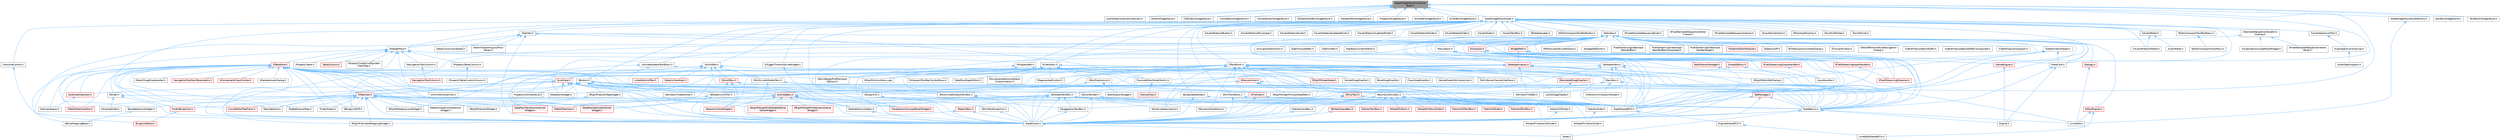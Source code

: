 digraph "SlateWidgetStyleContainerBase.h"
{
 // INTERACTIVE_SVG=YES
 // LATEX_PDF_SIZE
  bgcolor="transparent";
  edge [fontname=Helvetica,fontsize=10,labelfontname=Helvetica,labelfontsize=10];
  node [fontname=Helvetica,fontsize=10,shape=box,height=0.2,width=0.4];
  Node1 [id="Node000001",label="SlateWidgetStyleContainer\lBase.h",height=0.2,width=0.4,color="gray40", fillcolor="grey60", style="filled", fontcolor="black",tooltip=" "];
  Node1 -> Node2 [id="edge1_Node000001_Node000002",dir="back",color="steelblue1",style="solid",tooltip=" "];
  Node2 [id="Node000002",label="AudioMaterialStyleContainers.h",height=0.2,width=0.4,color="grey40", fillcolor="white", style="filled",URL="$d2/d4e/AudioMaterialStyleContainers_8h.html",tooltip=" "];
  Node1 -> Node3 [id="edge2_Node000001_Node000003",dir="back",color="steelblue1",style="solid",tooltip=" "];
  Node3 [id="Node000003",label="ButtonWidgetStyle.h",height=0.2,width=0.4,color="grey40", fillcolor="white", style="filled",URL="$db/d1a/ButtonWidgetStyle_8h.html",tooltip=" "];
  Node1 -> Node4 [id="edge3_Node000001_Node000004",dir="back",color="steelblue1",style="solid",tooltip=" "];
  Node4 [id="Node000004",label="CheckBoxWidgetStyle.h",height=0.2,width=0.4,color="grey40", fillcolor="white", style="filled",URL="$d3/dda/CheckBoxWidgetStyle_8h.html",tooltip=" "];
  Node1 -> Node5 [id="edge4_Node000001_Node000005",dir="back",color="steelblue1",style="solid",tooltip=" "];
  Node5 [id="Node000005",label="ComboBoxWidgetStyle.h",height=0.2,width=0.4,color="grey40", fillcolor="white", style="filled",URL="$d5/dc1/ComboBoxWidgetStyle_8h.html",tooltip=" "];
  Node1 -> Node6 [id="edge5_Node000001_Node000006",dir="back",color="steelblue1",style="solid",tooltip=" "];
  Node6 [id="Node000006",label="ComboButtonWidgetStyle.h",height=0.2,width=0.4,color="grey40", fillcolor="white", style="filled",URL="$de/d4e/ComboButtonWidgetStyle_8h.html",tooltip=" "];
  Node1 -> Node7 [id="edge6_Node000001_Node000007",dir="back",color="steelblue1",style="solid",tooltip=" "];
  Node7 [id="Node000007",label="EditableTextBoxWidgetStyle.h",height=0.2,width=0.4,color="grey40", fillcolor="white", style="filled",URL="$d2/d46/EditableTextBoxWidgetStyle_8h.html",tooltip=" "];
  Node1 -> Node8 [id="edge7_Node000001_Node000008",dir="back",color="steelblue1",style="solid",tooltip=" "];
  Node8 [id="Node000008",label="EditableTextWidgetStyle.h",height=0.2,width=0.4,color="grey40", fillcolor="white", style="filled",URL="$d2/de8/EditableTextWidgetStyle_8h.html",tooltip=" "];
  Node1 -> Node9 [id="edge8_Node000001_Node000009",dir="back",color="steelblue1",style="solid",tooltip=" "];
  Node9 [id="Node000009",label="ProgressWidgetStyle.h",height=0.2,width=0.4,color="grey40", fillcolor="white", style="filled",URL="$dc/d8c/ProgressWidgetStyle_8h.html",tooltip=" "];
  Node1 -> Node10 [id="edge9_Node000001_Node000010",dir="back",color="steelblue1",style="solid",tooltip=" "];
  Node10 [id="Node000010",label="ScrollBarWidgetStyle.h",height=0.2,width=0.4,color="grey40", fillcolor="white", style="filled",URL="$d7/d64/ScrollBarWidgetStyle_8h.html",tooltip=" "];
  Node1 -> Node11 [id="edge10_Node000001_Node000011",dir="back",color="steelblue1",style="solid",tooltip=" "];
  Node11 [id="Node000011",label="ScrollBoxWidgetStyle.h",height=0.2,width=0.4,color="grey40", fillcolor="white", style="filled",URL="$d9/df7/ScrollBoxWidgetStyle_8h.html",tooltip=" "];
  Node1 -> Node12 [id="edge11_Node000001_Node000012",dir="back",color="steelblue1",style="solid",tooltip=" "];
  Node12 [id="Node000012",label="SlateCore.h",height=0.2,width=0.4,color="grey40", fillcolor="white", style="filled",URL="$dc/d03/SlateCore_8h.html",tooltip=" "];
  Node12 -> Node13 [id="edge12_Node000012_Node000013",dir="back",color="steelblue1",style="solid",tooltip=" "];
  Node13 [id="Node000013",label="Engine.h",height=0.2,width=0.4,color="grey40", fillcolor="white", style="filled",URL="$d1/d34/Public_2Engine_8h.html",tooltip=" "];
  Node12 -> Node14 [id="edge13_Node000012_Node000014",dir="back",color="steelblue1",style="solid",tooltip=" "];
  Node14 [id="Node000014",label="SlateBasics.h",height=0.2,width=0.4,color="grey40", fillcolor="white", style="filled",URL="$da/d2f/SlateBasics_8h.html",tooltip=" "];
  Node14 -> Node13 [id="edge14_Node000014_Node000013",dir="back",color="steelblue1",style="solid",tooltip=" "];
  Node14 -> Node15 [id="edge15_Node000014_Node000015",dir="back",color="steelblue1",style="solid",tooltip=" "];
  Node15 [id="Node000015",label="Slate.h",height=0.2,width=0.4,color="grey40", fillcolor="white", style="filled",URL="$d2/dc0/Slate_8h.html",tooltip=" "];
  Node14 -> Node16 [id="edge16_Node000014_Node000016",dir="back",color="steelblue1",style="solid",tooltip=" "];
  Node16 [id="Node000016",label="SlateExtras.h",height=0.2,width=0.4,color="grey40", fillcolor="white", style="filled",URL="$d8/dec/SlateExtras_8h.html",tooltip=" "];
  Node16 -> Node15 [id="edge17_Node000016_Node000015",dir="back",color="steelblue1",style="solid",tooltip=" "];
  Node14 -> Node17 [id="edge18_Node000014_Node000017",dir="back",color="steelblue1",style="solid",tooltip=" "];
  Node17 [id="Node000017",label="UnrealEd.h",height=0.2,width=0.4,color="grey40", fillcolor="white", style="filled",URL="$d2/d5f/UnrealEd_8h.html",tooltip=" "];
  Node1 -> Node18 [id="edge19_Node000001_Node000018",dir="back",color="steelblue1",style="solid",tooltip=" "];
  Node18 [id="Node000018",label="SlateSharedPCH.h",height=0.2,width=0.4,color="grey40", fillcolor="white", style="filled",URL="$d1/dfc/SlateSharedPCH_8h.html",tooltip=" "];
  Node18 -> Node19 [id="edge20_Node000018_Node000019",dir="back",color="steelblue1",style="solid",tooltip=" "];
  Node19 [id="Node000019",label="EngineSharedPCH.h",height=0.2,width=0.4,color="grey40", fillcolor="white", style="filled",URL="$dc/dbb/EngineSharedPCH_8h.html",tooltip=" "];
  Node19 -> Node20 [id="edge21_Node000019_Node000020",dir="back",color="steelblue1",style="solid",tooltip=" "];
  Node20 [id="Node000020",label="UnrealEdSharedPCH.h",height=0.2,width=0.4,color="grey40", fillcolor="white", style="filled",URL="$d1/de6/UnrealEdSharedPCH_8h.html",tooltip=" "];
  Node1 -> Node21 [id="edge22_Node000001_Node000021",dir="back",color="steelblue1",style="solid",tooltip=" "];
  Node21 [id="Node000021",label="SlateWidgetStyleAsset.h",height=0.2,width=0.4,color="grey40", fillcolor="white", style="filled",URL="$dd/dfb/SlateWidgetStyleAsset_8h.html",tooltip=" "];
  Node21 -> Node22 [id="edge23_Node000021_Node000022",dir="back",color="steelblue1",style="solid",tooltip=" "];
  Node22 [id="Node000022",label="SAudioMaterialButton.h",height=0.2,width=0.4,color="grey40", fillcolor="white", style="filled",URL="$d5/df6/SAudioMaterialButton_8h.html",tooltip=" "];
  Node21 -> Node23 [id="edge24_Node000021_Node000023",dir="back",color="steelblue1",style="solid",tooltip=" "];
  Node23 [id="Node000023",label="SAudioMaterialEnvelope.h",height=0.2,width=0.4,color="grey40", fillcolor="white", style="filled",URL="$d5/d2b/SAudioMaterialEnvelope_8h.html",tooltip=" "];
  Node21 -> Node24 [id="edge25_Node000021_Node000024",dir="back",color="steelblue1",style="solid",tooltip=" "];
  Node24 [id="Node000024",label="SAudioMaterialKnob.h",height=0.2,width=0.4,color="grey40", fillcolor="white", style="filled",URL="$d5/d68/SAudioMaterialKnob_8h.html",tooltip=" "];
  Node21 -> Node25 [id="edge26_Node000021_Node000025",dir="back",color="steelblue1",style="solid",tooltip=" "];
  Node25 [id="Node000025",label="SAudioMaterialLabeledKnob.h",height=0.2,width=0.4,color="grey40", fillcolor="white", style="filled",URL="$de/d2d/SAudioMaterialLabeledKnob_8h.html",tooltip=" "];
  Node21 -> Node26 [id="edge27_Node000021_Node000026",dir="back",color="steelblue1",style="solid",tooltip=" "];
  Node26 [id="Node000026",label="SAudioMaterialLabeledSlider.h",height=0.2,width=0.4,color="grey40", fillcolor="white", style="filled",URL="$d7/df2/SAudioMaterialLabeledSlider_8h.html",tooltip=" "];
  Node21 -> Node27 [id="edge28_Node000021_Node000027",dir="back",color="steelblue1",style="solid",tooltip=" "];
  Node27 [id="Node000027",label="SAudioMaterialMeter.h",height=0.2,width=0.4,color="grey40", fillcolor="white", style="filled",URL="$d9/da6/SAudioMaterialMeter_8h.html",tooltip=" "];
  Node21 -> Node28 [id="edge29_Node000021_Node000028",dir="back",color="steelblue1",style="solid",tooltip=" "];
  Node28 [id="Node000028",label="SAudioMaterialSlider.h",height=0.2,width=0.4,color="grey40", fillcolor="white", style="filled",URL="$d1/d37/SAudioMaterialSlider_8h.html",tooltip=" "];
  Node21 -> Node29 [id="edge30_Node000021_Node000029",dir="back",color="steelblue1",style="solid",tooltip=" "];
  Node29 [id="Node000029",label="SAudioMeter.h",height=0.2,width=0.4,color="grey40", fillcolor="white", style="filled",URL="$d5/d48/SAudioMeter_8h.html",tooltip=" "];
  Node29 -> Node30 [id="edge31_Node000029_Node000030",dir="back",color="steelblue1",style="solid",tooltip=" "];
  Node30 [id="Node000030",label="AudioMeter.h",height=0.2,width=0.4,color="grey40", fillcolor="white", style="filled",URL="$de/db0/AudioMeter_8h.html",tooltip=" "];
  Node29 -> Node27 [id="edge32_Node000029_Node000027",dir="back",color="steelblue1",style="solid",tooltip=" "];
  Node21 -> Node31 [id="edge33_Node000021_Node000031",dir="back",color="steelblue1",style="solid",tooltip=" "];
  Node31 [id="Node000031",label="SAudioRadialSlider.h",height=0.2,width=0.4,color="grey40", fillcolor="white", style="filled",URL="$dd/d5f/SAudioRadialSlider_8h.html",tooltip=" "];
  Node21 -> Node32 [id="edge34_Node000021_Node000032",dir="back",color="steelblue1",style="solid",tooltip=" "];
  Node32 [id="Node000032",label="SAudioSlider.h",height=0.2,width=0.4,color="grey40", fillcolor="white", style="filled",URL="$d3/d58/SAudioSlider_8h.html",tooltip=" "];
  Node21 -> Node33 [id="edge35_Node000021_Node000033",dir="back",color="steelblue1",style="solid",tooltip=" "];
  Node33 [id="Node000033",label="SAudioSpectrumPlot.h",height=0.2,width=0.4,color="grey40", fillcolor="white", style="filled",URL="$dd/ddf/SAudioSpectrumPlot_8h.html",tooltip=" "];
  Node33 -> Node34 [id="edge36_Node000033_Node000034",dir="back",color="steelblue1",style="solid",tooltip=" "];
  Node34 [id="Node000034",label="AudioSpectrumAnalyzer.h",height=0.2,width=0.4,color="grey40", fillcolor="white", style="filled",URL="$de/dae/AudioSpectrumAnalyzer_8h.html",tooltip=" "];
  Node34 -> Node35 [id="edge37_Node000034_Node000035",dir="back",color="steelblue1",style="solid",tooltip=" "];
  Node35 [id="Node000035",label="AudioSpectrogram.h",height=0.2,width=0.4,color="grey40", fillcolor="white", style="filled",URL="$de/d47/AudioSpectrogram_8h.html",tooltip=" "];
  Node21 -> Node36 [id="edge38_Node000021_Node000036",dir="back",color="steelblue1",style="solid",tooltip=" "];
  Node36 [id="Node000036",label="SAudioTextBox.h",height=0.2,width=0.4,color="grey40", fillcolor="white", style="filled",URL="$da/da3/SAudioTextBox_8h.html",tooltip=" "];
  Node21 -> Node37 [id="edge39_Node000021_Node000037",dir="back",color="steelblue1",style="solid",tooltip=" "];
  Node37 [id="Node000037",label="SButton.h",height=0.2,width=0.4,color="grey40", fillcolor="white", style="filled",URL="$d4/d2a/SButton_8h.html",tooltip=" "];
  Node37 -> Node38 [id="edge40_Node000037_Node000038",dir="back",color="steelblue1",style="solid",tooltip=" "];
  Node38 [id="Node000038",label="PropertyInfoViewStyle.h",height=0.2,width=0.4,color="grey40", fillcolor="white", style="filled",URL="$d0/da8/PropertyInfoViewStyle_8h.html",tooltip=" "];
  Node37 -> Node39 [id="edge41_Node000037_Node000039",dir="back",color="steelblue1",style="solid",tooltip=" "];
  Node39 [id="Node000039",label="SBreadcrumbTrail.h",height=0.2,width=0.4,color="grey40", fillcolor="white", style="filled",URL="$d4/de2/SBreadcrumbTrail_8h.html",tooltip=" "];
  Node39 -> Node40 [id="edge42_Node000039_Node000040",dir="back",color="steelblue1",style="solid",tooltip=" "];
  Node40 [id="Node000040",label="STableTreeView.h",height=0.2,width=0.4,color="red", fillcolor="#FFF0F0", style="filled",URL="$dd/d46/STableTreeView_8h.html",tooltip=" "];
  Node39 -> Node16 [id="edge43_Node000039_Node000016",dir="back",color="steelblue1",style="solid",tooltip=" "];
  Node37 -> Node43 [id="edge44_Node000037_Node000043",dir="back",color="steelblue1",style="solid",tooltip=" "];
  Node43 [id="Node000043",label="SEditableComboBox.h",height=0.2,width=0.4,color="grey40", fillcolor="white", style="filled",URL="$d0/d8c/SEditableComboBox_8h.html",tooltip=" "];
  Node43 -> Node16 [id="edge45_Node000043_Node000016",dir="back",color="steelblue1",style="solid",tooltip=" "];
  Node37 -> Node44 [id="edge46_Node000037_Node000044",dir="back",color="steelblue1",style="solid",tooltip=" "];
  Node44 [id="Node000044",label="SHyperlink.h",height=0.2,width=0.4,color="grey40", fillcolor="white", style="filled",URL="$d3/d8c/SHyperlink_8h.html",tooltip=" "];
  Node44 -> Node45 [id="edge47_Node000044_Node000045",dir="back",color="steelblue1",style="solid",tooltip=" "];
  Node45 [id="Node000045",label="SRichTextHyperlink.h",height=0.2,width=0.4,color="grey40", fillcolor="white", style="filled",URL="$da/d06/SRichTextHyperlink_8h.html",tooltip=" "];
  Node45 -> Node16 [id="edge48_Node000045_Node000016",dir="back",color="steelblue1",style="solid",tooltip=" "];
  Node44 -> Node16 [id="edge49_Node000044_Node000016",dir="back",color="steelblue1",style="solid",tooltip=" "];
  Node37 -> Node46 [id="edge50_Node000037_Node000046",dir="back",color="steelblue1",style="solid",tooltip=" "];
  Node46 [id="Node000046",label="SKeySelector.h",height=0.2,width=0.4,color="grey40", fillcolor="white", style="filled",URL="$de/d62/SKeySelector_8h.html",tooltip=" "];
  Node37 -> Node47 [id="edge51_Node000037_Node000047",dir="back",color="steelblue1",style="solid",tooltip=" "];
  Node47 [id="Node000047",label="SRigVMGraphPinUserDataPath.h",height=0.2,width=0.4,color="grey40", fillcolor="white", style="filled",URL="$d5/d31/SRigVMGraphPinUserDataPath_8h.html",tooltip=" "];
  Node37 -> Node48 [id="edge52_Node000037_Node000048",dir="back",color="steelblue1",style="solid",tooltip=" "];
  Node48 [id="Node000048",label="SRigVMVariableMappingWidget.h",height=0.2,width=0.4,color="grey40", fillcolor="white", style="filled",URL="$d0/ddc/SRigVMVariableMappingWidget_8h.html",tooltip=" "];
  Node37 -> Node49 [id="edge53_Node000037_Node000049",dir="back",color="steelblue1",style="solid",tooltip=" "];
  Node49 [id="Node000049",label="SRigVMVariantTagWidget.h",height=0.2,width=0.4,color="grey40", fillcolor="white", style="filled",URL="$d4/d38/SRigVMVariantTagWidget_8h.html",tooltip=" "];
  Node49 -> Node50 [id="edge54_Node000049_Node000050",dir="back",color="steelblue1",style="solid",tooltip=" "];
  Node50 [id="Node000050",label="SRigVMVariantWidget.h",height=0.2,width=0.4,color="grey40", fillcolor="white", style="filled",URL="$d5/d61/SRigVMVariantWidget_8h.html",tooltip=" "];
  Node37 -> Node51 [id="edge55_Node000037_Node000051",dir="back",color="steelblue1",style="solid",tooltip=" "];
  Node51 [id="Node000051",label="SSkeletonWidget.h",height=0.2,width=0.4,color="grey40", fillcolor="white", style="filled",URL="$dd/da7/SSkeletonWidget_8h.html",tooltip=" "];
  Node37 -> Node52 [id="edge56_Node000037_Node000052",dir="back",color="steelblue1",style="solid",tooltip=" "];
  Node52 [id="Node000052",label="SWindowTitleBar.h",height=0.2,width=0.4,color="grey40", fillcolor="white", style="filled",URL="$d0/dce/SWindowTitleBar_8h.html",tooltip=" "];
  Node37 -> Node53 [id="edge57_Node000037_Node000053",dir="back",color="steelblue1",style="solid",tooltip=" "];
  Node53 [id="Node000053",label="SWindowTitleBarArea.h",height=0.2,width=0.4,color="grey40", fillcolor="white", style="filled",URL="$d4/d09/SWindowTitleBarArea_8h.html",tooltip=" "];
  Node37 -> Node14 [id="edge58_Node000037_Node000014",dir="back",color="steelblue1",style="solid",tooltip=" "];
  Node37 -> Node16 [id="edge59_Node000037_Node000016",dir="back",color="steelblue1",style="solid",tooltip=" "];
  Node37 -> Node18 [id="edge60_Node000037_Node000018",dir="back",color="steelblue1",style="solid",tooltip=" "];
  Node21 -> Node54 [id="edge61_Node000021_Node000054",dir="back",color="steelblue1",style="solid",tooltip=" "];
  Node54 [id="Node000054",label="SCheckBox.h",height=0.2,width=0.4,color="grey40", fillcolor="white", style="filled",URL="$d8/d16/SCheckBox_8h.html",tooltip=" "];
  Node54 -> Node55 [id="edge62_Node000054_Node000055",dir="back",color="steelblue1",style="solid",tooltip=" "];
  Node55 [id="Node000055",label="DataflowGraphEditor.h",height=0.2,width=0.4,color="grey40", fillcolor="white", style="filled",URL="$d4/dfa/DataflowGraphEditor_8h.html",tooltip=" "];
  Node54 -> Node56 [id="edge63_Node000054_Node000056",dir="back",color="steelblue1",style="solid",tooltip=" "];
  Node56 [id="Node000056",label="FractureEditorModeToolkit.h",height=0.2,width=0.4,color="grey40", fillcolor="white", style="filled",URL="$da/d01/FractureEditorModeToolkit_8h.html",tooltip=" "];
  Node56 -> Node57 [id="edge64_Node000056_Node000057",dir="back",color="steelblue1",style="solid",tooltip=" "];
  Node57 [id="Node000057",label="FractureTool.h",height=0.2,width=0.4,color="red", fillcolor="#FFF0F0", style="filled",URL="$d4/d30/FractureTool_8h.html",tooltip=" "];
  Node54 -> Node59 [id="edge65_Node000054_Node000059",dir="back",color="steelblue1",style="solid",tooltip=" "];
  Node59 [id="Node000059",label="MovieSceneSectionDetails\lCustomization.h",height=0.2,width=0.4,color="grey40", fillcolor="white", style="filled",URL="$d3/de7/MovieSceneSectionDetailsCustomization_8h.html",tooltip=" "];
  Node54 -> Node60 [id="edge66_Node000054_Node000060",dir="back",color="steelblue1",style="solid",tooltip=" "];
  Node60 [id="Node000060",label="SNotificationList.h",height=0.2,width=0.4,color="grey40", fillcolor="white", style="filled",URL="$d7/d9f/SNotificationList_8h.html",tooltip=" "];
  Node60 -> Node61 [id="edge67_Node000060_Node000061",dir="back",color="steelblue1",style="solid",tooltip=" "];
  Node61 [id="Node000061",label="INotificationWidget.h",height=0.2,width=0.4,color="grey40", fillcolor="white", style="filled",URL="$dd/d1a/INotificationWidget_8h.html",tooltip=" "];
  Node60 -> Node16 [id="edge68_Node000060_Node000016",dir="back",color="steelblue1",style="solid",tooltip=" "];
  Node54 -> Node62 [id="edge69_Node000054_Node000062",dir="back",color="steelblue1",style="solid",tooltip=" "];
  Node62 [id="Node000062",label="SNumericEntryBox.h",height=0.2,width=0.4,color="grey40", fillcolor="white", style="filled",URL="$d8/d1a/SNumericEntryBox_8h.html",tooltip=" "];
  Node62 -> Node63 [id="edge70_Node000062_Node000063",dir="back",color="steelblue1",style="solid",tooltip=" "];
  Node63 [id="Node000063",label="SGraphPinNum.h",height=0.2,width=0.4,color="red", fillcolor="#FFF0F0", style="filled",URL="$d7/da4/SGraphPinNum_8h.html",tooltip=" "];
  Node62 -> Node65 [id="edge71_Node000062_Node000065",dir="back",color="steelblue1",style="solid",tooltip=" "];
  Node65 [id="Node000065",label="SGraphPinNumSlider.h",height=0.2,width=0.4,color="red", fillcolor="#FFF0F0", style="filled",URL="$d5/d00/SGraphPinNumSlider_8h.html",tooltip=" "];
  Node62 -> Node67 [id="edge72_Node000062_Node000067",dir="back",color="steelblue1",style="solid",tooltip=" "];
  Node67 [id="Node000067",label="SGraphPinVector2DSlider.h",height=0.2,width=0.4,color="grey40", fillcolor="white", style="filled",URL="$d7/d05/SGraphPinVector2DSlider_8h.html",tooltip=" "];
  Node62 -> Node68 [id="edge73_Node000062_Node000068",dir="back",color="steelblue1",style="solid",tooltip=" "];
  Node68 [id="Node000068",label="SGraphPinVectorSlider.h",height=0.2,width=0.4,color="grey40", fillcolor="white", style="filled",URL="$dc/d38/SGraphPinVectorSlider_8h.html",tooltip=" "];
  Node62 -> Node69 [id="edge74_Node000062_Node000069",dir="back",color="steelblue1",style="solid",tooltip=" "];
  Node69 [id="Node000069",label="SRotatorInputBox.h",height=0.2,width=0.4,color="red", fillcolor="#FFF0F0", style="filled",URL="$de/dd2/SRotatorInputBox_8h.html",tooltip=" "];
  Node69 -> Node16 [id="edge75_Node000069_Node000016",dir="back",color="steelblue1",style="solid",tooltip=" "];
  Node62 -> Node71 [id="edge76_Node000062_Node000071",dir="back",color="steelblue1",style="solid",tooltip=" "];
  Node71 [id="Node000071",label="SVector2DSlider.h",height=0.2,width=0.4,color="grey40", fillcolor="white", style="filled",URL="$de/d67/SVector2DSlider_8h.html",tooltip=" "];
  Node71 -> Node67 [id="edge77_Node000071_Node000067",dir="back",color="steelblue1",style="solid",tooltip=" "];
  Node62 -> Node72 [id="edge78_Node000062_Node000072",dir="back",color="steelblue1",style="solid",tooltip=" "];
  Node72 [id="Node000072",label="SVector2DTextBox.h",height=0.2,width=0.4,color="red", fillcolor="#FFF0F0", style="filled",URL="$d6/d71/SVector2DTextBox_8h.html",tooltip=" "];
  Node62 -> Node74 [id="edge79_Node000062_Node000074",dir="back",color="steelblue1",style="solid",tooltip=" "];
  Node74 [id="Node000074",label="SVector4Slider.h",height=0.2,width=0.4,color="red", fillcolor="#FFF0F0", style="filled",URL="$d4/dec/SVector4Slider_8h.html",tooltip=" "];
  Node62 -> Node76 [id="edge80_Node000062_Node000076",dir="back",color="steelblue1",style="solid",tooltip=" "];
  Node76 [id="Node000076",label="SVector4TextBox.h",height=0.2,width=0.4,color="red", fillcolor="#FFF0F0", style="filled",URL="$dd/da4/SVector4TextBox_8h.html",tooltip=" "];
  Node62 -> Node78 [id="edge81_Node000062_Node000078",dir="back",color="steelblue1",style="solid",tooltip=" "];
  Node78 [id="Node000078",label="SVectorInputBox.h",height=0.2,width=0.4,color="grey40", fillcolor="white", style="filled",URL="$df/d44/SVectorInputBox_8h.html",tooltip=" "];
  Node78 -> Node16 [id="edge82_Node000078_Node000016",dir="back",color="steelblue1",style="solid",tooltip=" "];
  Node62 -> Node79 [id="edge83_Node000062_Node000079",dir="back",color="steelblue1",style="solid",tooltip=" "];
  Node79 [id="Node000079",label="SVectorSlider.h",height=0.2,width=0.4,color="grey40", fillcolor="white", style="filled",URL="$d2/db5/SVectorSlider_8h.html",tooltip=" "];
  Node79 -> Node68 [id="edge84_Node000079_Node000068",dir="back",color="steelblue1",style="solid",tooltip=" "];
  Node62 -> Node80 [id="edge85_Node000062_Node000080",dir="back",color="steelblue1",style="solid",tooltip=" "];
  Node80 [id="Node000080",label="SVectorTextBox.h",height=0.2,width=0.4,color="red", fillcolor="#FFF0F0", style="filled",URL="$df/db8/SVectorTextBox_8h.html",tooltip=" "];
  Node62 -> Node16 [id="edge86_Node000062_Node000016",dir="back",color="steelblue1",style="solid",tooltip=" "];
  Node54 -> Node82 [id="edge87_Node000054_Node000082",dir="back",color="steelblue1",style="solid",tooltip=" "];
  Node82 [id="Node000082",label="SRigVMActionMenu.cpp",height=0.2,width=0.4,color="grey40", fillcolor="white", style="filled",URL="$dc/d4c/SRigVMActionMenu_8cpp.html",tooltip=" "];
  Node54 -> Node83 [id="edge88_Node000054_Node000083",dir="back",color="steelblue1",style="solid",tooltip=" "];
  Node83 [id="Node000083",label="SSegmentedControl.h",height=0.2,width=0.4,color="grey40", fillcolor="white", style="filled",URL="$d3/d4f/SSegmentedControl_8h.html",tooltip=" "];
  Node54 -> Node84 [id="edge89_Node000054_Node000084",dir="back",color="steelblue1",style="solid",tooltip=" "];
  Node84 [id="Node000084",label="SSkinWeightProfileImport\lOptions.h",height=0.2,width=0.4,color="grey40", fillcolor="white", style="filled",URL="$d9/d21/SSkinWeightProfileImportOptions_8h.html",tooltip=" "];
  Node54 -> Node85 [id="edge90_Node000054_Node000085",dir="back",color="steelblue1",style="solid",tooltip=" "];
  Node85 [id="Node000085",label="SViewportToolBarComboMenu.h",height=0.2,width=0.4,color="grey40", fillcolor="white", style="filled",URL="$de/d6a/SViewportToolBarComboMenu_8h.html",tooltip=" "];
  Node54 -> Node14 [id="edge91_Node000054_Node000014",dir="back",color="steelblue1",style="solid",tooltip=" "];
  Node54 -> Node16 [id="edge92_Node000054_Node000016",dir="back",color="steelblue1",style="solid",tooltip=" "];
  Node54 -> Node18 [id="edge93_Node000054_Node000018",dir="back",color="steelblue1",style="solid",tooltip=" "];
  Node21 -> Node86 [id="edge94_Node000021_Node000086",dir="back",color="steelblue1",style="solid",tooltip=" "];
  Node86 [id="Node000086",label="SEditableLabel.h",height=0.2,width=0.4,color="grey40", fillcolor="white", style="filled",URL="$dd/db3/SEditableLabel_8h.html",tooltip=" "];
  Node21 -> Node87 [id="edge95_Node000021_Node000087",dir="back",color="steelblue1",style="solid",tooltip=" "];
  Node87 [id="Node000087",label="SEditableText.h",height=0.2,width=0.4,color="grey40", fillcolor="white", style="filled",URL="$df/df7/SEditableText_8h.html",tooltip=" "];
  Node87 -> Node88 [id="edge96_Node000087_Node000088",dir="back",color="steelblue1",style="solid",tooltip=" "];
  Node88 [id="Node000088",label="SEditableTextBox.h",height=0.2,width=0.4,color="grey40", fillcolor="white", style="filled",URL="$df/dd0/SEditableTextBox_8h.html",tooltip=" "];
  Node88 -> Node43 [id="edge97_Node000088_Node000043",dir="back",color="steelblue1",style="solid",tooltip=" "];
  Node88 -> Node89 [id="edge98_Node000088_Node000089",dir="back",color="steelblue1",style="solid",tooltip=" "];
  Node89 [id="Node000089",label="SGridLineSpacingList.h",height=0.2,width=0.4,color="grey40", fillcolor="white", style="filled",URL="$db/d48/SGridLineSpacingList_8h.html",tooltip=" "];
  Node88 -> Node90 [id="edge99_Node000088_Node000090",dir="back",color="steelblue1",style="solid",tooltip=" "];
  Node90 [id="Node000090",label="SNumericDropDown.h",height=0.2,width=0.4,color="grey40", fillcolor="white", style="filled",URL="$d3/d12/SNumericDropDown_8h.html",tooltip=" "];
  Node88 -> Node91 [id="edge100_Node000088_Node000091",dir="back",color="steelblue1",style="solid",tooltip=" "];
  Node91 [id="Node000091",label="SRigVMGraphPinEditableName\lValueWidget.h",height=0.2,width=0.4,color="red", fillcolor="#FFF0F0", style="filled",URL="$da/d0c/SRigVMGraphPinEditableNameValueWidget_8h.html",tooltip=" "];
  Node88 -> Node94 [id="edge101_Node000088_Node000094",dir="back",color="steelblue1",style="solid",tooltip=" "];
  Node94 [id="Node000094",label="SRigVMGraphPinNameListValue\lWidget.h",height=0.2,width=0.4,color="red", fillcolor="#FFF0F0", style="filled",URL="$dc/dac/SRigVMGraphPinNameListValueWidget_8h.html",tooltip=" "];
  Node88 -> Node98 [id="edge102_Node000088_Node000098",dir="back",color="steelblue1",style="solid",tooltip=" "];
  Node98 [id="Node000098",label="SSearchBox.h",height=0.2,width=0.4,color="red", fillcolor="#FFF0F0", style="filled",URL="$df/d3f/SSearchBox_8h.html",tooltip=" "];
  Node98 -> Node48 [id="edge103_Node000098_Node000048",dir="back",color="steelblue1",style="solid",tooltip=" "];
  Node98 -> Node16 [id="edge104_Node000098_Node000016",dir="back",color="steelblue1",style="solid",tooltip=" "];
  Node88 -> Node105 [id="edge105_Node000088_Node000105",dir="back",color="steelblue1",style="solid",tooltip=" "];
  Node105 [id="Node000105",label="SSuggestionTextBox.h",height=0.2,width=0.4,color="grey40", fillcolor="white", style="filled",URL="$d1/df9/SSuggestionTextBox_8h.html",tooltip=" "];
  Node105 -> Node16 [id="edge106_Node000105_Node000016",dir="back",color="steelblue1",style="solid",tooltip=" "];
  Node88 -> Node14 [id="edge107_Node000088_Node000014",dir="back",color="steelblue1",style="solid",tooltip=" "];
  Node88 -> Node16 [id="edge108_Node000088_Node000016",dir="back",color="steelblue1",style="solid",tooltip=" "];
  Node88 -> Node18 [id="edge109_Node000088_Node000018",dir="back",color="steelblue1",style="solid",tooltip=" "];
  Node87 -> Node62 [id="edge110_Node000087_Node000062",dir="back",color="steelblue1",style="solid",tooltip=" "];
  Node87 -> Node106 [id="edge111_Node000087_Node000106",dir="back",color="steelblue1",style="solid",tooltip=" "];
  Node106 [id="Node000106",label="SSpinBox.h",height=0.2,width=0.4,color="grey40", fillcolor="white", style="filled",URL="$d5/da5/SSpinBox_8h.html",tooltip=" "];
  Node106 -> Node62 [id="edge112_Node000106_Node000062",dir="back",color="steelblue1",style="solid",tooltip=" "];
  Node106 -> Node107 [id="edge113_Node000106_Node000107",dir="back",color="steelblue1",style="solid",tooltip=" "];
  Node107 [id="Node000107",label="STransformViewportToolbar.h",height=0.2,width=0.4,color="grey40", fillcolor="white", style="filled",URL="$d8/da8/STransformViewportToolbar_8h.html",tooltip=" "];
  Node106 -> Node14 [id="edge114_Node000106_Node000014",dir="back",color="steelblue1",style="solid",tooltip=" "];
  Node106 -> Node16 [id="edge115_Node000106_Node000016",dir="back",color="steelblue1",style="solid",tooltip=" "];
  Node87 -> Node14 [id="edge116_Node000087_Node000014",dir="back",color="steelblue1",style="solid",tooltip=" "];
  Node87 -> Node16 [id="edge117_Node000087_Node000016",dir="back",color="steelblue1",style="solid",tooltip=" "];
  Node87 -> Node18 [id="edge118_Node000087_Node000018",dir="back",color="steelblue1",style="solid",tooltip=" "];
  Node21 -> Node108 [id="edge119_Node000021_Node000108",dir="back",color="steelblue1",style="solid",tooltip=" "];
  Node108 [id="Node000108",label="SEditorViewportToolBarButton.h",height=0.2,width=0.4,color="grey40", fillcolor="white", style="filled",URL="$d1/da1/SEditorViewportToolBarButton_8h.html",tooltip=" "];
  Node21 -> Node109 [id="edge120_Node000021_Node000109",dir="back",color="steelblue1",style="solid",tooltip=" "];
  Node109 [id="Node000109",label="SEditorViewportToolBarMenu.h",height=0.2,width=0.4,color="grey40", fillcolor="white", style="filled",URL="$dd/dec/SEditorViewportToolBarMenu_8h.html",tooltip=" "];
  Node109 -> Node110 [id="edge121_Node000109_Node000110",dir="back",color="steelblue1",style="solid",tooltip=" "];
  Node110 [id="Node000110",label="SEditorViewportViewMenu.h",height=0.2,width=0.4,color="grey40", fillcolor="white", style="filled",URL="$db/d67/SEditorViewportViewMenu_8h.html",tooltip=" "];
  Node21 -> Node111 [id="edge122_Node000021_Node000111",dir="back",color="steelblue1",style="solid",tooltip=" "];
  Node111 [id="Node000111",label="SExpandableArea.h",height=0.2,width=0.4,color="grey40", fillcolor="white", style="filled",URL="$da/d6a/SExpandableArea_8h.html",tooltip=" "];
  Node111 -> Node16 [id="edge123_Node000111_Node000016",dir="back",color="steelblue1",style="solid",tooltip=" "];
  Node111 -> Node18 [id="edge124_Node000111_Node000018",dir="back",color="steelblue1",style="solid",tooltip=" "];
  Node21 -> Node112 [id="edge125_Node000021_Node000112",dir="back",color="steelblue1",style="solid",tooltip=" "];
  Node112 [id="Node000112",label="SFixedSampledSequenceRuler.h",height=0.2,width=0.4,color="grey40", fillcolor="white", style="filled",URL="$d8/db1/SFixedSampledSequenceRuler_8h.html",tooltip=" "];
  Node21 -> Node113 [id="edge126_Node000021_Node000113",dir="back",color="steelblue1",style="solid",tooltip=" "];
  Node113 [id="Node000113",label="SFixedSampledSequenceVector\lViewer.h",height=0.2,width=0.4,color="grey40", fillcolor="white", style="filled",URL="$db/df9/SFixedSampledSequenceVectorViewer_8h.html",tooltip=" "];
  Node21 -> Node114 [id="edge127_Node000021_Node000114",dir="back",color="steelblue1",style="solid",tooltip=" "];
  Node114 [id="Node000114",label="SFixedSampledSequenceViewer.h",height=0.2,width=0.4,color="grey40", fillcolor="white", style="filled",URL="$dd/d77/SFixedSampledSequenceViewer_8h.html",tooltip=" "];
  Node21 -> Node115 [id="edge128_Node000021_Node000115",dir="back",color="steelblue1",style="solid",tooltip=" "];
  Node115 [id="Node000115",label="SHeaderRow.h",height=0.2,width=0.4,color="grey40", fillcolor="white", style="filled",URL="$d4/d31/SHeaderRow_8h.html",tooltip=" "];
  Node115 -> Node116 [id="edge129_Node000115_Node000116",dir="back",color="steelblue1",style="solid",tooltip=" "];
  Node116 [id="Node000116",label="IDisplayClusterConfigurator\lViewTree.h",height=0.2,width=0.4,color="grey40", fillcolor="white", style="filled",URL="$d2/d6d/IDisplayClusterConfiguratorViewTree_8h.html",tooltip=" "];
  Node115 -> Node117 [id="edge130_Node000115_Node000117",dir="back",color="steelblue1",style="solid",tooltip=" "];
  Node117 [id="Node000117",label="INavigationToolColumn.h",height=0.2,width=0.4,color="grey40", fillcolor="white", style="filled",URL="$d4/da3/INavigationToolColumn_8h.html",tooltip=" "];
  Node117 -> Node118 [id="edge131_Node000117_Node000118",dir="back",color="steelblue1",style="solid",tooltip=" "];
  Node118 [id="Node000118",label="NavigationToolColumn.h",height=0.2,width=0.4,color="red", fillcolor="#FFF0F0", style="filled",URL="$d5/d86/NavigationToolColumn_8h.html",tooltip=" "];
  Node115 -> Node134 [id="edge132_Node000115_Node000134",dir="back",color="steelblue1",style="solid",tooltip=" "];
  Node134 [id="Node000134",label="IPropertyTable.h",height=0.2,width=0.4,color="grey40", fillcolor="white", style="filled",URL="$d5/d90/IPropertyTable_8h.html",tooltip=" "];
  Node115 -> Node135 [id="edge133_Node000115_Node000135",dir="back",color="steelblue1",style="solid",tooltip=" "];
  Node135 [id="Node000135",label="IPropertyTableColumn.h",height=0.2,width=0.4,color="grey40", fillcolor="white", style="filled",URL="$db/d97/IPropertyTableColumn_8h.html",tooltip=" "];
  Node135 -> Node136 [id="edge134_Node000135_Node000136",dir="back",color="steelblue1",style="solid",tooltip=" "];
  Node136 [id="Node000136",label="IPropertyTableCustomColumn.h",height=0.2,width=0.4,color="grey40", fillcolor="white", style="filled",URL="$d0/d25/IPropertyTableCustomColumn_8h.html",tooltip=" "];
  Node115 -> Node137 [id="edge135_Node000115_Node000137",dir="back",color="steelblue1",style="solid",tooltip=" "];
  Node137 [id="Node000137",label="STableRow.h",height=0.2,width=0.4,color="red", fillcolor="#FFF0F0", style="filled",URL="$d8/d43/STableRow_8h.html",tooltip=" "];
  Node137 -> Node138 [id="edge136_Node000137_Node000138",dir="back",color="steelblue1",style="solid",tooltip=" "];
  Node138 [id="Node000138",label="BoneSelectionWidget.h",height=0.2,width=0.4,color="grey40", fillcolor="white", style="filled",URL="$d4/dd3/BoneSelectionWidget_8h.html",tooltip=" "];
  Node138 -> Node139 [id="edge137_Node000138_Node000139",dir="back",color="steelblue1",style="solid",tooltip=" "];
  Node139 [id="Node000139",label="SBoneMappingBase.h",height=0.2,width=0.4,color="grey40", fillcolor="white", style="filled",URL="$d7/d49/SBoneMappingBase_8h.html",tooltip=" "];
  Node137 -> Node140 [id="edge138_Node000137_Node000140",dir="back",color="steelblue1",style="solid",tooltip=" "];
  Node140 [id="Node000140",label="CurveEditorTreeTraits.h",height=0.2,width=0.4,color="red", fillcolor="#FFF0F0", style="filled",URL="$d4/d4a/CurveEditorTreeTraits_8h.html",tooltip=" "];
  Node137 -> Node144 [id="edge139_Node000137_Node000144",dir="back",color="steelblue1",style="solid",tooltip=" "];
  Node144 [id="Node000144",label="DataflowTransformOutliner\lWidget.h",height=0.2,width=0.4,color="red", fillcolor="#FFF0F0", style="filled",URL="$d8/df9/DataflowTransformOutlinerWidget_8h.html",tooltip=" "];
  Node137 -> Node146 [id="edge140_Node000137_Node000146",dir="back",color="steelblue1",style="solid",tooltip=" "];
  Node146 [id="Node000146",label="DataflowVerticesOutliner\lWidget.h",height=0.2,width=0.4,color="red", fillcolor="#FFF0F0", style="filled",URL="$dd/deb/DataflowVerticesOutlinerWidget_8h.html",tooltip=" "];
  Node137 -> Node147 [id="edge141_Node000137_Node000147",dir="back",color="steelblue1",style="solid",tooltip=" "];
  Node147 [id="Node000147",label="DlgReferenceTree.h",height=0.2,width=0.4,color="grey40", fillcolor="white", style="filled",URL="$db/dd3/DlgReferenceTree_8h.html",tooltip=" "];
  Node137 -> Node148 [id="edge142_Node000137_Node000148",dir="back",color="steelblue1",style="solid",tooltip=" "];
  Node148 [id="Node000148",label="FindInBlueprints.h",height=0.2,width=0.4,color="red", fillcolor="#FFF0F0", style="filled",URL="$d0/d27/FindInBlueprints_8h.html",tooltip=" "];
  Node148 -> Node149 [id="edge143_Node000148_Node000149",dir="back",color="steelblue1",style="solid",tooltip=" "];
  Node149 [id="Node000149",label="BlueprintEditor.h",height=0.2,width=0.4,color="red", fillcolor="#FFF0F0", style="filled",URL="$df/d7d/BlueprintEditor_8h.html",tooltip=" "];
  Node137 -> Node166 [id="edge144_Node000137_Node000166",dir="back",color="steelblue1",style="solid",tooltip=" "];
  Node166 [id="Node000166",label="FindInGraph.h",height=0.2,width=0.4,color="grey40", fillcolor="white", style="filled",URL="$de/d36/FindInGraph_8h.html",tooltip=" "];
  Node137 -> Node167 [id="edge145_Node000137_Node000167",dir="back",color="steelblue1",style="solid",tooltip=" "];
  Node167 [id="Node000167",label="IDetailDragDropHandler.h",height=0.2,width=0.4,color="grey40", fillcolor="white", style="filled",URL="$dd/d80/IDetailDragDropHandler_8h.html",tooltip=" "];
  Node137 -> Node168 [id="edge146_Node000137_Node000168",dir="back",color="steelblue1",style="solid",tooltip=" "];
  Node168 [id="Node000168",label="IOutlinerExtension.h",height=0.2,width=0.4,color="red", fillcolor="#FFF0F0", style="filled",URL="$db/d1a/IOutlinerExtension_8h.html",tooltip=" "];
  Node168 -> Node221 [id="edge147_Node000168_Node000221",dir="back",color="steelblue1",style="solid",tooltip=" "];
  Node221 [id="Node000221",label="OutlinerSpacer.h",height=0.2,width=0.4,color="grey40", fillcolor="white", style="filled",URL="$dd/d3e/OutlinerSpacer_8h.html",tooltip=" "];
  Node137 -> Node227 [id="edge148_Node000137_Node000227",dir="back",color="steelblue1",style="solid",tooltip=" "];
  Node227 [id="Node000227",label="NavigationToolItemParameters.h",height=0.2,width=0.4,color="red", fillcolor="#FFF0F0", style="filled",URL="$dd/d8c/NavigationToolItemParameters_8h.html",tooltip=" "];
  Node137 -> Node221 [id="edge149_Node000137_Node000221",dir="back",color="steelblue1",style="solid",tooltip=" "];
  Node137 -> Node38 [id="edge150_Node000137_Node000038",dir="back",color="steelblue1",style="solid",tooltip=" "];
  Node137 -> Node230 [id="edge151_Node000137_Node000230",dir="back",color="steelblue1",style="solid",tooltip=" "];
  Node230 [id="Node000230",label="ReferenceSectionSelection\lWidget.h",height=0.2,width=0.4,color="grey40", fillcolor="white", style="filled",URL="$db/d75/ReferenceSectionSelectionWidget_8h.html",tooltip=" "];
  Node137 -> Node231 [id="edge152_Node000137_Node000231",dir="back",color="steelblue1",style="solid",tooltip=" "];
  Node231 [id="Node000231",label="SAnimAttributeView.h",height=0.2,width=0.4,color="grey40", fillcolor="white", style="filled",URL="$df/d42/SAnimAttributeView_8h.html",tooltip=" "];
  Node137 -> Node232 [id="edge153_Node000137_Node000232",dir="back",color="steelblue1",style="solid",tooltip=" "];
  Node232 [id="Node000232",label="SBlueprintDiff.h",height=0.2,width=0.4,color="grey40", fillcolor="white", style="filled",URL="$de/d6d/SBlueprintDiff_8h.html",tooltip=" "];
  Node137 -> Node139 [id="edge154_Node000137_Node000139",dir="back",color="steelblue1",style="solid",tooltip=" "];
  Node137 -> Node233 [id="edge155_Node000137_Node000233",dir="back",color="steelblue1",style="solid",tooltip=" "];
  Node233 [id="Node000233",label="SComboBox.h",height=0.2,width=0.4,color="red", fillcolor="#FFF0F0", style="filled",URL="$d2/dd5/SComboBox_8h.html",tooltip=" "];
  Node233 -> Node144 [id="edge156_Node000233_Node000144",dir="back",color="steelblue1",style="solid",tooltip=" "];
  Node233 -> Node146 [id="edge157_Node000233_Node000146",dir="back",color="steelblue1",style="solid",tooltip=" "];
  Node233 -> Node236 [id="edge158_Node000233_Node000236",dir="back",color="steelblue1",style="solid",tooltip=" "];
  Node236 [id="Node000236",label="SAudioOscilloscopePanelWidget.h",height=0.2,width=0.4,color="red", fillcolor="#FFF0F0", style="filled",URL="$db/d7e/SAudioOscilloscopePanelWidget_8h.html",tooltip=" "];
  Node233 -> Node43 [id="edge159_Node000233_Node000043",dir="back",color="steelblue1",style="solid",tooltip=" "];
  Node233 -> Node91 [id="edge160_Node000233_Node000091",dir="back",color="steelblue1",style="solid",tooltip=" "];
  Node233 -> Node94 [id="edge161_Node000233_Node000094",dir="back",color="steelblue1",style="solid",tooltip=" "];
  Node233 -> Node40 [id="edge162_Node000233_Node000040",dir="back",color="steelblue1",style="solid",tooltip=" "];
  Node233 -> Node248 [id="edge163_Node000233_Node000248",dir="back",color="steelblue1",style="solid",tooltip=" "];
  Node248 [id="Node000248",label="SelectionViewWidget.h",height=0.2,width=0.4,color="red", fillcolor="#FFF0F0", style="filled",URL="$dc/db5/SelectionViewWidget_8h.html",tooltip=" "];
  Node233 -> Node14 [id="edge164_Node000233_Node000014",dir="back",color="steelblue1",style="solid",tooltip=" "];
  Node233 -> Node16 [id="edge165_Node000233_Node000016",dir="back",color="steelblue1",style="solid",tooltip=" "];
  Node233 -> Node18 [id="edge166_Node000233_Node000018",dir="back",color="steelblue1",style="solid",tooltip=" "];
  Node137 -> Node255 [id="edge167_Node000137_Node000255",dir="back",color="steelblue1",style="solid",tooltip=" "];
  Node255 [id="Node000255",label="SComponentClassCombo.h",height=0.2,width=0.4,color="red", fillcolor="#FFF0F0", style="filled",URL="$dc/df2/SComponentClassCombo_8h.html",tooltip=" "];
  Node137 -> Node256 [id="edge168_Node000137_Node000256",dir="back",color="steelblue1",style="solid",tooltip=" "];
  Node256 [id="Node000256",label="SDeleteAssetsDialog.h",height=0.2,width=0.4,color="grey40", fillcolor="white", style="filled",URL="$d7/d0d/SDeleteAssetsDialog_8h.html",tooltip=" "];
  Node137 -> Node46 [id="edge169_Node000137_Node000046",dir="back",color="steelblue1",style="solid",tooltip=" "];
  Node137 -> Node269 [id="edge170_Node000137_Node000269",dir="back",color="steelblue1",style="solid",tooltip=" "];
  Node269 [id="Node000269",label="SListView.h",height=0.2,width=0.4,color="red", fillcolor="#FFF0F0", style="filled",URL="$db/db5/SListView_8h.html",tooltip=" "];
  Node269 -> Node168 [id="edge171_Node000269_Node000168",dir="back",color="steelblue1",style="solid",tooltip=" "];
  Node269 -> Node230 [id="edge172_Node000269_Node000230",dir="back",color="steelblue1",style="solid",tooltip=" "];
  Node269 -> Node231 [id="edge173_Node000269_Node000231",dir="back",color="steelblue1",style="solid",tooltip=" "];
  Node269 -> Node232 [id="edge174_Node000269_Node000232",dir="back",color="steelblue1",style="solid",tooltip=" "];
  Node269 -> Node233 [id="edge175_Node000269_Node000233",dir="back",color="steelblue1",style="solid",tooltip=" "];
  Node269 -> Node91 [id="edge176_Node000269_Node000091",dir="back",color="steelblue1",style="solid",tooltip=" "];
  Node269 -> Node94 [id="edge177_Node000269_Node000094",dir="back",color="steelblue1",style="solid",tooltip=" "];
  Node269 -> Node51 [id="edge178_Node000269_Node000051",dir="back",color="steelblue1",style="solid",tooltip=" "];
  Node269 -> Node272 [id="edge179_Node000269_Node000272",dir="back",color="steelblue1",style="solid",tooltip=" "];
  Node272 [id="Node000272",label="STileView.h",height=0.2,width=0.4,color="red", fillcolor="#FFF0F0", style="filled",URL="$da/dd5/STileView_8h.html",tooltip=" "];
  Node272 -> Node14 [id="edge180_Node000272_Node000014",dir="back",color="steelblue1",style="solid",tooltip=" "];
  Node272 -> Node16 [id="edge181_Node000272_Node000016",dir="back",color="steelblue1",style="solid",tooltip=" "];
  Node269 -> Node274 [id="edge182_Node000269_Node000274",dir="back",color="steelblue1",style="solid",tooltip=" "];
  Node274 [id="Node000274",label="STreeView.h",height=0.2,width=0.4,color="red", fillcolor="#FFF0F0", style="filled",URL="$de/dea/STreeView_8h.html",tooltip=" "];
  Node274 -> Node138 [id="edge183_Node000274_Node000138",dir="back",color="steelblue1",style="solid",tooltip=" "];
  Node274 -> Node140 [id="edge184_Node000274_Node000140",dir="back",color="steelblue1",style="solid",tooltip=" "];
  Node274 -> Node144 [id="edge185_Node000274_Node000144",dir="back",color="steelblue1",style="solid",tooltip=" "];
  Node274 -> Node146 [id="edge186_Node000274_Node000146",dir="back",color="steelblue1",style="solid",tooltip=" "];
  Node274 -> Node147 [id="edge187_Node000274_Node000147",dir="back",color="steelblue1",style="solid",tooltip=" "];
  Node274 -> Node148 [id="edge188_Node000274_Node000148",dir="back",color="steelblue1",style="solid",tooltip=" "];
  Node274 -> Node166 [id="edge189_Node000274_Node000166",dir="back",color="steelblue1",style="solid",tooltip=" "];
  Node274 -> Node230 [id="edge190_Node000274_Node000230",dir="back",color="steelblue1",style="solid",tooltip=" "];
  Node274 -> Node232 [id="edge191_Node000274_Node000232",dir="back",color="steelblue1",style="solid",tooltip=" "];
  Node274 -> Node46 [id="edge192_Node000274_Node000046",dir="back",color="steelblue1",style="solid",tooltip=" "];
  Node274 -> Node290 [id="edge193_Node000274_Node000290",dir="back",color="steelblue1",style="solid",tooltip=" "];
  Node290 [id="Node000290",label="SRigVMNodeLayoutWidget.h",height=0.2,width=0.4,color="grey40", fillcolor="white", style="filled",URL="$dc/da9/SRigVMNodeLayoutWidget_8h.html",tooltip=" "];
  Node274 -> Node48 [id="edge194_Node000274_Node000048",dir="back",color="steelblue1",style="solid",tooltip=" "];
  Node274 -> Node50 [id="edge195_Node000274_Node000050",dir="back",color="steelblue1",style="solid",tooltip=" "];
  Node274 -> Node40 [id="edge196_Node000274_Node000040",dir="back",color="steelblue1",style="solid",tooltip=" "];
  Node274 -> Node291 [id="edge197_Node000274_Node000291",dir="back",color="steelblue1",style="solid",tooltip=" "];
  Node291 [id="Node000291",label="STableTreeViewRow.h",height=0.2,width=0.4,color="red", fillcolor="#FFF0F0", style="filled",URL="$d9/dcd/STableTreeViewRow_8h.html",tooltip=" "];
  Node274 -> Node14 [id="edge198_Node000274_Node000014",dir="back",color="steelblue1",style="solid",tooltip=" "];
  Node274 -> Node16 [id="edge199_Node000274_Node000016",dir="back",color="steelblue1",style="solid",tooltip=" "];
  Node274 -> Node18 [id="edge200_Node000274_Node000018",dir="back",color="steelblue1",style="solid",tooltip=" "];
  Node269 -> Node14 [id="edge201_Node000269_Node000014",dir="back",color="steelblue1",style="solid",tooltip=" "];
  Node269 -> Node16 [id="edge202_Node000269_Node000016",dir="back",color="steelblue1",style="solid",tooltip=" "];
  Node269 -> Node18 [id="edge203_Node000269_Node000018",dir="back",color="steelblue1",style="solid",tooltip=" "];
  Node137 -> Node51 [id="edge204_Node000137_Node000051",dir="back",color="steelblue1",style="solid",tooltip=" "];
  Node137 -> Node84 [id="edge205_Node000137_Node000084",dir="back",color="steelblue1",style="solid",tooltip=" "];
  Node137 -> Node105 [id="edge206_Node000137_Node000105",dir="back",color="steelblue1",style="solid",tooltip=" "];
  Node137 -> Node291 [id="edge207_Node000137_Node000291",dir="back",color="steelblue1",style="solid",tooltip=" "];
  Node137 -> Node274 [id="edge208_Node000137_Node000274",dir="back",color="steelblue1",style="solid",tooltip=" "];
  Node137 -> Node248 [id="edge209_Node000137_Node000248",dir="back",color="steelblue1",style="solid",tooltip=" "];
  Node137 -> Node14 [id="edge210_Node000137_Node000014",dir="back",color="steelblue1",style="solid",tooltip=" "];
  Node137 -> Node16 [id="edge211_Node000137_Node000016",dir="back",color="steelblue1",style="solid",tooltip=" "];
  Node137 -> Node18 [id="edge212_Node000137_Node000018",dir="back",color="steelblue1",style="solid",tooltip=" "];
  Node115 -> Node40 [id="edge213_Node000115_Node000040",dir="back",color="steelblue1",style="solid",tooltip=" "];
  Node115 -> Node291 [id="edge214_Node000115_Node000291",dir="back",color="steelblue1",style="solid",tooltip=" "];
  Node115 -> Node14 [id="edge215_Node000115_Node000014",dir="back",color="steelblue1",style="solid",tooltip=" "];
  Node115 -> Node16 [id="edge216_Node000115_Node000016",dir="back",color="steelblue1",style="solid",tooltip=" "];
  Node115 -> Node18 [id="edge217_Node000115_Node000018",dir="back",color="steelblue1",style="solid",tooltip=" "];
  Node115 -> Node296 [id="edge218_Node000115_Node000296",dir="back",color="steelblue1",style="solid",tooltip=" "];
  Node296 [id="Node000296",label="TableColumn.h",height=0.2,width=0.4,color="red", fillcolor="#FFF0F0", style="filled",URL="$dc/dd4/TableColumn_8h.html",tooltip=" "];
  Node21 -> Node299 [id="edge219_Node000021_Node000299",dir="back",color="steelblue1",style="solid",tooltip=" "];
  Node299 [id="Node000299",label="SInlineEditableTextBlock.h",height=0.2,width=0.4,color="grey40", fillcolor="white", style="filled",URL="$d7/dd8/SInlineEditableTextBlock_8h.html",tooltip=" "];
  Node299 -> Node82 [id="edge220_Node000299_Node000082",dir="back",color="steelblue1",style="solid",tooltip=" "];
  Node299 -> Node290 [id="edge221_Node000299_Node000290",dir="back",color="steelblue1",style="solid",tooltip=" "];
  Node299 -> Node16 [id="edge222_Node000299_Node000016",dir="back",color="steelblue1",style="solid",tooltip=" "];
  Node21 -> Node300 [id="edge223_Node000021_Node000300",dir="back",color="steelblue1",style="solid",tooltip=" "];
  Node300 [id="Node000300",label="SInputKeySelector.h",height=0.2,width=0.4,color="grey40", fillcolor="white", style="filled",URL="$db/d15/SInputKeySelector_8h.html",tooltip=" "];
  Node21 -> Node301 [id="edge224_Node000021_Node000301",dir="back",color="steelblue1",style="solid",tooltip=" "];
  Node301 [id="Node000301",label="SPlayheadOverlay.h",height=0.2,width=0.4,color="grey40", fillcolor="white", style="filled",URL="$dd/de3/SPlayheadOverlay_8h.html",tooltip=" "];
  Node21 -> Node302 [id="edge225_Node000021_Node000302",dir="back",color="steelblue1",style="solid",tooltip=" "];
  Node302 [id="Node000302",label="SProgressBar.h",height=0.2,width=0.4,color="grey40", fillcolor="white", style="filled",URL="$d6/df9/SProgressBar_8h.html",tooltip=" "];
  Node302 -> Node82 [id="edge226_Node000302_Node000082",dir="back",color="steelblue1",style="solid",tooltip=" "];
  Node302 -> Node14 [id="edge227_Node000302_Node000014",dir="back",color="steelblue1",style="solid",tooltip=" "];
  Node302 -> Node16 [id="edge228_Node000302_Node000016",dir="back",color="steelblue1",style="solid",tooltip=" "];
  Node21 -> Node303 [id="edge229_Node000021_Node000303",dir="back",color="steelblue1",style="solid",tooltip=" "];
  Node303 [id="Node000303",label="SRichTextBlock.h",height=0.2,width=0.4,color="grey40", fillcolor="white", style="filled",URL="$dd/d4c/SRichTextBlock_8h.html",tooltip=" "];
  Node303 -> Node14 [id="edge230_Node000303_Node000014",dir="back",color="steelblue1",style="solid",tooltip=" "];
  Node303 -> Node16 [id="edge231_Node000303_Node000016",dir="back",color="steelblue1",style="solid",tooltip=" "];
  Node21 -> Node304 [id="edge232_Node000021_Node000304",dir="back",color="steelblue1",style="solid",tooltip=" "];
  Node304 [id="Node000304",label="SSampledSequenceValueGrid\lOverlay.h",height=0.2,width=0.4,color="grey40", fillcolor="white", style="filled",URL="$dd/d4e/SSampledSequenceValueGridOverlay_8h.html",tooltip=" "];
  Node304 -> Node236 [id="edge233_Node000304_Node000236",dir="back",color="steelblue1",style="solid",tooltip=" "];
  Node304 -> Node305 [id="edge234_Node000304_Node000305",dir="back",color="steelblue1",style="solid",tooltip=" "];
  Node305 [id="Node000305",label="SAudioVectorscopePanelWidget.h",height=0.2,width=0.4,color="grey40", fillcolor="white", style="filled",URL="$d8/d68/SAudioVectorscopePanelWidget_8h.html",tooltip=" "];
  Node304 -> Node306 [id="edge235_Node000304_Node000306",dir="back",color="steelblue1",style="solid",tooltip=" "];
  Node306 [id="Node000306",label="SFixedSampledSequenceViewer\lPanel.h",height=0.2,width=0.4,color="grey40", fillcolor="white", style="filled",URL="$dc/d28/SFixedSampledSequenceViewerPanel_8h.html",tooltip=" "];
  Node21 -> Node307 [id="edge236_Node000021_Node000307",dir="back",color="steelblue1",style="solid",tooltip=" "];
  Node307 [id="Node000307",label="SScrollBar.h",height=0.2,width=0.4,color="grey40", fillcolor="white", style="filled",URL="$d4/dde/SScrollBar_8h.html",tooltip=" "];
  Node307 -> Node308 [id="edge237_Node000307_Node000308",dir="back",color="steelblue1",style="solid",tooltip=" "];
  Node308 [id="Node000308",label="DetailsViewArgs.h",height=0.2,width=0.4,color="red", fillcolor="#FFF0F0", style="filled",URL="$d6/d17/DetailsViewArgs_8h.html",tooltip=" "];
  Node307 -> Node356 [id="edge238_Node000307_Node000356",dir="back",color="steelblue1",style="solid",tooltip=" "];
  Node356 [id="Node000356",label="LinkableScrollBar.h",height=0.2,width=0.4,color="red", fillcolor="#FFF0F0", style="filled",URL="$d3/da7/LinkableScrollBar_8h.html",tooltip=" "];
  Node307 -> Node269 [id="edge239_Node000307_Node000269",dir="back",color="steelblue1",style="solid",tooltip=" "];
  Node307 -> Node357 [id="edge240_Node000307_Node000357",dir="back",color="steelblue1",style="solid",tooltip=" "];
  Node357 [id="Node000357",label="SMultiLineEditableText.h",height=0.2,width=0.4,color="grey40", fillcolor="white", style="filled",URL="$d3/d39/SMultiLineEditableText_8h.html",tooltip=" "];
  Node357 -> Node358 [id="edge241_Node000357_Node000358",dir="back",color="steelblue1",style="solid",tooltip=" "];
  Node358 [id="Node000358",label="SMultiLineEditableTextBox.h",height=0.2,width=0.4,color="grey40", fillcolor="white", style="filled",URL="$da/d53/SMultiLineEditableTextBox_8h.html",tooltip=" "];
  Node358 -> Node14 [id="edge242_Node000358_Node000014",dir="back",color="steelblue1",style="solid",tooltip=" "];
  Node358 -> Node16 [id="edge243_Node000358_Node000016",dir="back",color="steelblue1",style="solid",tooltip=" "];
  Node357 -> Node14 [id="edge244_Node000357_Node000014",dir="back",color="steelblue1",style="solid",tooltip=" "];
  Node357 -> Node16 [id="edge245_Node000357_Node000016",dir="back",color="steelblue1",style="solid",tooltip=" "];
  Node307 -> Node358 [id="edge246_Node000307_Node000358",dir="back",color="steelblue1",style="solid",tooltip=" "];
  Node307 -> Node359 [id="edge247_Node000307_Node000359",dir="back",color="steelblue1",style="solid",tooltip=" "];
  Node359 [id="Node000359",label="SScrollBox.h",height=0.2,width=0.4,color="red", fillcolor="#FFF0F0", style="filled",URL="$d3/da2/SScrollBox_8h.html",tooltip=" "];
  Node359 -> Node39 [id="edge248_Node000359_Node000039",dir="back",color="steelblue1",style="solid",tooltip=" "];
  Node359 -> Node14 [id="edge249_Node000359_Node000014",dir="back",color="steelblue1",style="solid",tooltip=" "];
  Node359 -> Node16 [id="edge250_Node000359_Node000016",dir="back",color="steelblue1",style="solid",tooltip=" "];
  Node359 -> Node18 [id="edge251_Node000359_Node000018",dir="back",color="steelblue1",style="solid",tooltip=" "];
  Node307 -> Node14 [id="edge252_Node000307_Node000014",dir="back",color="steelblue1",style="solid",tooltip=" "];
  Node307 -> Node16 [id="edge253_Node000307_Node000016",dir="back",color="steelblue1",style="solid",tooltip=" "];
  Node307 -> Node18 [id="edge254_Node000307_Node000018",dir="back",color="steelblue1",style="solid",tooltip=" "];
  Node21 -> Node361 [id="edge255_Node000021_Node000361",dir="back",color="steelblue1",style="solid",tooltip=" "];
  Node361 [id="Node000361",label="SScrollBorder.h",height=0.2,width=0.4,color="grey40", fillcolor="white", style="filled",URL="$d2/dae/SScrollBorder_8h.html",tooltip=" "];
  Node361 -> Node14 [id="edge256_Node000361_Node000014",dir="back",color="steelblue1",style="solid",tooltip=" "];
  Node361 -> Node16 [id="edge257_Node000361_Node000016",dir="back",color="steelblue1",style="solid",tooltip=" "];
  Node21 -> Node362 [id="edge258_Node000021_Node000362",dir="back",color="steelblue1",style="solid",tooltip=" "];
  Node362 [id="Node000362",label="SSlider.h",height=0.2,width=0.4,color="grey40", fillcolor="white", style="filled",URL="$dd/d92/SSlider_8h.html",tooltip=" "];
  Node362 -> Node363 [id="edge259_Node000362_Node000363",dir="back",color="steelblue1",style="solid",tooltip=" "];
  Node363 [id="Node000363",label="SAnalogSlider.h",height=0.2,width=0.4,color="grey40", fillcolor="white", style="filled",URL="$d8/d7c/SAnalogSlider_8h.html",tooltip=" "];
  Node362 -> Node14 [id="edge260_Node000362_Node000014",dir="back",color="steelblue1",style="solid",tooltip=" "];
  Node362 -> Node16 [id="edge261_Node000362_Node000016",dir="back",color="steelblue1",style="solid",tooltip=" "];
  Node21 -> Node364 [id="edge262_Node000021_Node000364",dir="back",color="steelblue1",style="solid",tooltip=" "];
  Node364 [id="Node000364",label="SSplitter.h",height=0.2,width=0.4,color="grey40", fillcolor="white", style="filled",URL="$d1/d14/SSplitter_8h.html",tooltip=" "];
  Node364 -> Node365 [id="edge263_Node000364_Node000365",dir="back",color="steelblue1",style="solid",tooltip=" "];
  Node365 [id="Node000365",label="DetailColumnSizeData.h",height=0.2,width=0.4,color="grey40", fillcolor="white", style="filled",URL="$d4/de2/DetailColumnSizeData_8h.html",tooltip=" "];
  Node364 -> Node366 [id="edge264_Node000364_Node000366",dir="back",color="steelblue1",style="solid",tooltip=" "];
  Node366 [id="Node000366",label="EditorViewportLayoutFour\lPanes.h",height=0.2,width=0.4,color="grey40", fillcolor="white", style="filled",URL="$d4/d84/EditorViewportLayoutFourPanes_8h.html",tooltip=" "];
  Node364 -> Node56 [id="edge265_Node000364_Node000056",dir="back",color="steelblue1",style="solid",tooltip=" "];
  Node364 -> Node115 [id="edge266_Node000364_Node000115",dir="back",color="steelblue1",style="solid",tooltip=" "];
  Node364 -> Node14 [id="edge267_Node000364_Node000014",dir="back",color="steelblue1",style="solid",tooltip=" "];
  Node364 -> Node16 [id="edge268_Node000364_Node000016",dir="back",color="steelblue1",style="solid",tooltip=" "];
  Node364 -> Node18 [id="edge269_Node000364_Node000018",dir="back",color="steelblue1",style="solid",tooltip=" "];
  Node21 -> Node367 [id="edge270_Node000021_Node000367",dir="back",color="steelblue1",style="solid",tooltip=" "];
  Node367 [id="Node000367",label="SSynth2DSlider.h",height=0.2,width=0.4,color="grey40", fillcolor="white", style="filled",URL="$d8/de3/SSynth2DSlider_8h.html",tooltip=" "];
  Node21 -> Node368 [id="edge271_Node000021_Node000368",dir="back",color="steelblue1",style="solid",tooltip=" "];
  Node368 [id="Node000368",label="SSynthKnob.h",height=0.2,width=0.4,color="grey40", fillcolor="white", style="filled",URL="$db/da7/SSynthKnob_8h.html",tooltip=" "];
  Node21 -> Node369 [id="edge272_Node000021_Node000369",dir="back",color="steelblue1",style="solid",tooltip=" "];
  Node369 [id="Node000369",label="STextBlock.h",height=0.2,width=0.4,color="grey40", fillcolor="white", style="filled",URL="$d6/d4f/STextBlock_8h.html",tooltip=" "];
  Node369 -> Node370 [id="edge273_Node000369_Node000370",dir="back",color="steelblue1",style="solid",tooltip=" "];
  Node370 [id="Node000370",label="BoneDragDropOp.h",height=0.2,width=0.4,color="grey40", fillcolor="white", style="filled",URL="$d9/dba/BoneDragDropOp_8h.html",tooltip=" "];
  Node369 -> Node371 [id="edge274_Node000369_Node000371",dir="back",color="steelblue1",style="solid",tooltip=" "];
  Node371 [id="Node000371",label="ClassDragDropOp.h",height=0.2,width=0.4,color="grey40", fillcolor="white", style="filled",URL="$d5/d37/ClassDragDropOp_8h.html",tooltip=" "];
  Node369 -> Node144 [id="edge275_Node000369_Node000144",dir="back",color="steelblue1",style="solid",tooltip=" "];
  Node369 -> Node146 [id="edge276_Node000369_Node000146",dir="back",color="steelblue1",style="solid",tooltip=" "];
  Node369 -> Node372 [id="edge277_Node000369_Node000372",dir="back",color="steelblue1",style="solid",tooltip=" "];
  Node372 [id="Node000372",label="DecoratedDragDropOp.h",height=0.2,width=0.4,color="red", fillcolor="#FFF0F0", style="filled",URL="$d6/d6a/DecoratedDragDropOp_8h.html",tooltip=" "];
  Node372 -> Node382 [id="edge278_Node000372_Node000382",dir="back",color="steelblue1",style="solid",tooltip=" "];
  Node382 [id="Node000382",label="LevelDragDropOp.h",height=0.2,width=0.4,color="grey40", fillcolor="white", style="filled",URL="$dc/da5/LevelDragDropOp_8h.html",tooltip=" "];
  Node369 -> Node323 [id="edge279_Node000369_Node000323",dir="back",color="steelblue1",style="solid",tooltip=" "];
  Node323 [id="Node000323",label="GameModeInfoCustomizer.h",height=0.2,width=0.4,color="grey40", fillcolor="white", style="filled",URL="$d5/df3/GameModeInfoCustomizer_8h.html",tooltip=" "];
  Node369 -> Node382 [id="edge280_Node000369_Node000382",dir="back",color="steelblue1",style="solid",tooltip=" "];
  Node369 -> Node388 [id="edge281_Node000369_Node000388",dir="back",color="steelblue1",style="solid",tooltip=" "];
  Node388 [id="Node000388",label="PerlinNoiseChannelInterface.h",height=0.2,width=0.4,color="grey40", fillcolor="white", style="filled",URL="$d5/dc1/PerlinNoiseChannelInterface_8h.html",tooltip=" "];
  Node369 -> Node233 [id="edge282_Node000369_Node000233",dir="back",color="steelblue1",style="solid",tooltip=" "];
  Node369 -> Node389 [id="edge283_Node000369_Node000389",dir="back",color="steelblue1",style="solid",tooltip=" "];
  Node389 [id="Node000389",label="SErrorText.h",height=0.2,width=0.4,color="red", fillcolor="#FFF0F0", style="filled",URL="$d7/d9a/SErrorText_8h.html",tooltip=" "];
  Node389 -> Node105 [id="edge284_Node000389_Node000105",dir="back",color="steelblue1",style="solid",tooltip=" "];
  Node389 -> Node14 [id="edge285_Node000389_Node000014",dir="back",color="steelblue1",style="solid",tooltip=" "];
  Node389 -> Node16 [id="edge286_Node000389_Node000016",dir="back",color="steelblue1",style="solid",tooltip=" "];
  Node389 -> Node18 [id="edge287_Node000389_Node000018",dir="back",color="steelblue1",style="solid",tooltip=" "];
  Node369 -> Node89 [id="edge288_Node000369_Node000089",dir="back",color="steelblue1",style="solid",tooltip=" "];
  Node369 -> Node44 [id="edge289_Node000369_Node000044",dir="back",color="steelblue1",style="solid",tooltip=" "];
  Node369 -> Node269 [id="edge290_Node000369_Node000269",dir="back",color="steelblue1",style="solid",tooltip=" "];
  Node369 -> Node435 [id="edge291_Node000369_Node000435",dir="back",color="steelblue1",style="solid",tooltip=" "];
  Node435 [id="Node000435",label="SMenuAnchor.h",height=0.2,width=0.4,color="red", fillcolor="#FFF0F0", style="filled",URL="$d3/d52/SMenuAnchor_8h.html",tooltip=" "];
  Node435 -> Node39 [id="edge292_Node000435_Node000039",dir="back",color="steelblue1",style="solid",tooltip=" "];
  Node435 -> Node47 [id="edge293_Node000435_Node000047",dir="back",color="steelblue1",style="solid",tooltip=" "];
  Node435 -> Node14 [id="edge294_Node000435_Node000014",dir="back",color="steelblue1",style="solid",tooltip=" "];
  Node435 -> Node16 [id="edge295_Node000435_Node000016",dir="back",color="steelblue1",style="solid",tooltip=" "];
  Node435 -> Node18 [id="edge296_Node000435_Node000018",dir="back",color="steelblue1",style="solid",tooltip=" "];
  Node369 -> Node90 [id="edge297_Node000369_Node000090",dir="back",color="steelblue1",style="solid",tooltip=" "];
  Node369 -> Node62 [id="edge298_Node000369_Node000062",dir="back",color="steelblue1",style="solid",tooltip=" "];
  Node369 -> Node430 [id="edge299_Node000369_Node000430",dir="back",color="steelblue1",style="solid",tooltip=" "];
  Node430 [id="Node000430",label="SRigVMGraphNode.h",height=0.2,width=0.4,color="red", fillcolor="#FFF0F0", style="filled",URL="$d0/d1e/SRigVMGraphNode_8h.html",tooltip=" "];
  Node369 -> Node83 [id="edge300_Node000369_Node000083",dir="back",color="steelblue1",style="solid",tooltip=" "];
  Node369 -> Node51 [id="edge301_Node000369_Node000051",dir="back",color="steelblue1",style="solid",tooltip=" "];
  Node369 -> Node84 [id="edge302_Node000369_Node000084",dir="back",color="steelblue1",style="solid",tooltip=" "];
  Node369 -> Node106 [id="edge303_Node000369_Node000106",dir="back",color="steelblue1",style="solid",tooltip=" "];
  Node369 -> Node272 [id="edge304_Node000369_Node000272",dir="back",color="steelblue1",style="solid",tooltip=" "];
  Node369 -> Node274 [id="edge305_Node000369_Node000274",dir="back",color="steelblue1",style="solid",tooltip=" "];
  Node369 -> Node52 [id="edge306_Node000369_Node000052",dir="back",color="steelblue1",style="solid",tooltip=" "];
  Node369 -> Node248 [id="edge307_Node000369_Node000248",dir="back",color="steelblue1",style="solid",tooltip=" "];
  Node369 -> Node14 [id="edge308_Node000369_Node000014",dir="back",color="steelblue1",style="solid",tooltip=" "];
  Node369 -> Node16 [id="edge309_Node000369_Node000016",dir="back",color="steelblue1",style="solid",tooltip=" "];
  Node369 -> Node18 [id="edge310_Node000369_Node000018",dir="back",color="steelblue1",style="solid",tooltip=" "];
  Node369 -> Node461 [id="edge311_Node000369_Node000461",dir="back",color="steelblue1",style="solid",tooltip=" "];
  Node461 [id="Node000461",label="SocketDragDropOp.h",height=0.2,width=0.4,color="grey40", fillcolor="white", style="filled",URL="$d2/d53/SocketDragDropOp_8h.html",tooltip=" "];
  Node21 -> Node462 [id="edge312_Node000021_Node000462",dir="back",color="steelblue1",style="solid",tooltip=" "];
  Node462 [id="Node000462",label="STriggerThresholdLineWidget.h",height=0.2,width=0.4,color="grey40", fillcolor="white", style="filled",URL="$da/d0d/STriggerThresholdLineWidget_8h.html",tooltip=" "];
  Node462 -> Node236 [id="edge313_Node000462_Node000236",dir="back",color="steelblue1",style="solid",tooltip=" "];
  Node21 -> Node463 [id="edge314_Node000021_Node000463",dir="back",color="steelblue1",style="solid",tooltip=" "];
  Node463 [id="Node000463",label="SVolumeControl.h",height=0.2,width=0.4,color="grey40", fillcolor="white", style="filled",URL="$d4/d54/SVolumeControl_8h.html",tooltip=" "];
  Node463 -> Node16 [id="edge315_Node000463_Node000016",dir="back",color="steelblue1",style="solid",tooltip=" "];
  Node21 -> Node464 [id="edge316_Node000021_Node000464",dir="back",color="steelblue1",style="solid",tooltip=" "];
  Node464 [id="Node000464",label="SWindow.h",height=0.2,width=0.4,color="grey40", fillcolor="white", style="filled",URL="$d2/d6d/SWindow_8h.html",tooltip=" "];
  Node464 -> Node465 [id="edge317_Node000464_Node000465",dir="back",color="steelblue1",style="solid",tooltip=" "];
  Node465 [id="Node000465",label="AnimationEditorUtils.h",height=0.2,width=0.4,color="grey40", fillcolor="white", style="filled",URL="$df/d23/AnimationEditorUtils_8h.html",tooltip=" "];
  Node464 -> Node149 [id="edge318_Node000464_Node000149",dir="back",color="steelblue1",style="solid",tooltip=" "];
  Node464 -> Node466 [id="edge319_Node000464_Node000466",dir="back",color="steelblue1",style="solid",tooltip=" "];
  Node466 [id="Node000466",label="Dialogs.h",height=0.2,width=0.4,color="red", fillcolor="#FFF0F0", style="filled",URL="$d2/d5c/Dialogs_8h.html",tooltip=" "];
  Node466 -> Node17 [id="edge320_Node000466_Node000017",dir="back",color="steelblue1",style="solid",tooltip=" "];
  Node464 -> Node469 [id="edge321_Node000464_Node000469",dir="back",color="steelblue1",style="solid",tooltip=" "];
  Node469 [id="Node000469",label="DlgPickAssetPath.h",height=0.2,width=0.4,color="grey40", fillcolor="white", style="filled",URL="$db/d31/DlgPickAssetPath_8h.html",tooltip=" "];
  Node464 -> Node470 [id="edge322_Node000464_Node000470",dir="back",color="steelblue1",style="solid",tooltip=" "];
  Node470 [id="Node000470",label="DlgPickPath.h",height=0.2,width=0.4,color="grey40", fillcolor="white", style="filled",URL="$d9/d16/DlgPickPath_8h.html",tooltip=" "];
  Node464 -> Node471 [id="edge323_Node000464_Node000471",dir="back",color="steelblue1",style="solid",tooltip=" "];
  Node471 [id="Node000471",label="EditorEngine.h",height=0.2,width=0.4,color="red", fillcolor="#FFF0F0", style="filled",URL="$da/d0c/EditorEngine_8h.html",tooltip=" "];
  Node471 -> Node17 [id="edge324_Node000471_Node000017",dir="back",color="steelblue1",style="solid",tooltip=" "];
  Node471 -> Node20 [id="edge325_Node000471_Node000020",dir="back",color="steelblue1",style="solid",tooltip=" "];
  Node464 -> Node667 [id="edge326_Node000464_Node000667",dir="back",color="steelblue1",style="solid",tooltip=" "];
  Node667 [id="Node000667",label="FeedbackContextEditor.h",height=0.2,width=0.4,color="grey40", fillcolor="white", style="filled",URL="$de/d93/FeedbackContextEditor_8h.html",tooltip=" "];
  Node464 -> Node668 [id="edge327_Node000464_Node000668",dir="back",color="steelblue1",style="solid",tooltip=" "];
  Node668 [id="Node000668",label="GameEngine.h",height=0.2,width=0.4,color="red", fillcolor="#FFF0F0", style="filled",URL="$d7/d1f/GameEngine_8h.html",tooltip=" "];
  Node668 -> Node13 [id="edge328_Node000668_Node000013",dir="back",color="steelblue1",style="solid",tooltip=" "];
  Node464 -> Node670 [id="edge329_Node000464_Node000670",dir="back",color="steelblue1",style="solid",tooltip=" "];
  Node670 [id="Node000670",label="IPIEPreviewDeviceModule.h",height=0.2,width=0.4,color="grey40", fillcolor="white", style="filled",URL="$d1/d37/IPIEPreviewDeviceModule_8h.html",tooltip=" "];
  Node464 -> Node671 [id="edge330_Node000464_Node000671",dir="back",color="steelblue1",style="solid",tooltip=" "];
  Node671 [id="Node000671",label="IPixelStreaming2InputHandler.h",height=0.2,width=0.4,color="red", fillcolor="#FFF0F0", style="filled",URL="$df/d15/IPixelStreaming2InputHandler_8h.html",tooltip=" "];
  Node671 -> Node674 [id="edge331_Node000671_Node000674",dir="back",color="steelblue1",style="solid",tooltip=" "];
  Node674 [id="Node000674",label="InputHandler.h",height=0.2,width=0.4,color="grey40", fillcolor="white", style="filled",URL="$df/d2f/InputHandler_8h.html",tooltip=" "];
  Node464 -> Node675 [id="edge332_Node000464_Node000675",dir="back",color="steelblue1",style="solid",tooltip=" "];
  Node675 [id="Node000675",label="IPixelStreamingInputHandler.h",height=0.2,width=0.4,color="red", fillcolor="#FFF0F0", style="filled",URL="$d2/d0f/IPixelStreamingInputHandler_8h.html",tooltip=" "];
  Node675 -> Node677 [id="edge333_Node000675_Node000677",dir="back",color="steelblue1",style="solid",tooltip=" "];
  Node677 [id="Node000677",label="IPixelStreamingStreamer.h",height=0.2,width=0.4,color="red", fillcolor="#FFF0F0", style="filled",URL="$d8/d28/IPixelStreamingStreamer_8h.html",tooltip=" "];
  Node464 -> Node677 [id="edge334_Node000464_Node000677",dir="back",color="steelblue1",style="solid",tooltip=" "];
  Node464 -> Node681 [id="edge335_Node000464_Node000681",dir="back",color="steelblue1",style="solid",tooltip=" "];
  Node681 [id="Node000681",label="IWidgetReflector.h",height=0.2,width=0.4,color="grey40", fillcolor="white", style="filled",URL="$d4/d66/IWidgetReflector_8h.html",tooltip=" "];
  Node464 -> Node674 [id="edge336_Node000464_Node000674",dir="back",color="steelblue1",style="solid",tooltip=" "];
  Node464 -> Node682 [id="edge337_Node000464_Node000682",dir="back",color="steelblue1",style="solid",tooltip=" "];
  Node682 [id="Node000682",label="MenuStack.h",height=0.2,width=0.4,color="grey40", fillcolor="white", style="filled",URL="$d8/d80/MenuStack_8h.html",tooltip=" "];
  Node682 -> Node683 [id="edge338_Node000682_Node000683",dir="back",color="steelblue1",style="solid",tooltip=" "];
  Node683 [id="Node000683",label="SlateApplication.h",height=0.2,width=0.4,color="red", fillcolor="#FFF0F0", style="filled",URL="$db/d28/SlateApplication_8h.html",tooltip=" "];
  Node683 -> Node38 [id="edge339_Node000683_Node000038",dir="back",color="steelblue1",style="solid",tooltip=" "];
  Node683 -> Node233 [id="edge340_Node000683_Node000233",dir="back",color="steelblue1",style="solid",tooltip=" "];
  Node683 -> Node89 [id="edge341_Node000683_Node000089",dir="back",color="steelblue1",style="solid",tooltip=" "];
  Node683 -> Node90 [id="edge342_Node000683_Node000090",dir="back",color="steelblue1",style="solid",tooltip=" "];
  Node683 -> Node82 [id="edge343_Node000683_Node000082",dir="back",color="steelblue1",style="solid",tooltip=" "];
  Node683 -> Node101 [id="edge344_Node000683_Node000101",dir="back",color="steelblue1",style="solid",tooltip=" "];
  Node101 [id="Node000101",label="SRigVMBulkEditDialog.h",height=0.2,width=0.4,color="grey40", fillcolor="white", style="filled",URL="$dd/d89/SRigVMBulkEditDialog_8h.html",tooltip=" "];
  Node683 -> Node83 [id="edge345_Node000683_Node000083",dir="back",color="steelblue1",style="solid",tooltip=" "];
  Node683 -> Node106 [id="edge346_Node000683_Node000106",dir="back",color="steelblue1",style="solid",tooltip=" "];
  Node683 -> Node14 [id="edge347_Node000683_Node000014",dir="back",color="steelblue1",style="solid",tooltip=" "];
  Node683 -> Node16 [id="edge348_Node000683_Node000016",dir="back",color="steelblue1",style="solid",tooltip=" "];
  Node683 -> Node18 [id="edge349_Node000683_Node000018",dir="back",color="steelblue1",style="solid",tooltip=" "];
  Node682 -> Node14 [id="edge350_Node000682_Node000014",dir="back",color="steelblue1",style="solid",tooltip=" "];
  Node682 -> Node16 [id="edge351_Node000682_Node000016",dir="back",color="steelblue1",style="solid",tooltip=" "];
  Node682 -> Node18 [id="edge352_Node000682_Node000018",dir="back",color="steelblue1",style="solid",tooltip=" "];
  Node464 -> Node712 [id="edge353_Node000464_Node000712",dir="back",color="steelblue1",style="solid",tooltip=" "];
  Node712 [id="Node000712",label="NotificationManager.h",height=0.2,width=0.4,color="red", fillcolor="#FFF0F0", style="filled",URL="$dc/dc7/NotificationManager_8h.html",tooltip=" "];
  Node712 -> Node16 [id="edge354_Node000712_Node000016",dir="back",color="steelblue1",style="solid",tooltip=" "];
  Node464 -> Node716 [id="edge355_Node000464_Node000716",dir="back",color="steelblue1",style="solid",tooltip=" "];
  Node716 [id="Node000716",label="PixelStreamingVideoInput\lBackBuffer.h",height=0.2,width=0.4,color="grey40", fillcolor="white", style="filled",URL="$d8/d0b/PixelStreamingVideoInputBackBuffer_8h.html",tooltip=" "];
  Node464 -> Node717 [id="edge356_Node000464_Node000717",dir="back",color="steelblue1",style="solid",tooltip=" "];
  Node717 [id="Node000717",label="PixelStreamingVideoInput\lBackBufferComposited.h",height=0.2,width=0.4,color="grey40", fillcolor="white", style="filled",URL="$d8/d36/PixelStreamingVideoInputBackBufferComposited_8h.html",tooltip=" "];
  Node464 -> Node718 [id="edge357_Node000464_Node000718",dir="back",color="steelblue1",style="solid",tooltip=" "];
  Node718 [id="Node000718",label="PixelStreamingVideoInput\lRenderTarget.h",height=0.2,width=0.4,color="grey40", fillcolor="white", style="filled",URL="$da/de2/PixelStreamingVideoInputRenderTarget_8h.html",tooltip=" "];
  Node464 -> Node311 [id="edge358_Node000464_Node000311",dir="back",color="steelblue1",style="solid",tooltip=" "];
  Node311 [id="Node000311",label="PropertyEditorModule.h",height=0.2,width=0.4,color="red", fillcolor="#FFF0F0", style="filled",URL="$d5/d90/PropertyEditorModule_8h.html",tooltip=" "];
  Node464 -> Node232 [id="edge359_Node000464_Node000232",dir="back",color="steelblue1",style="solid",tooltip=" "];
  Node464 -> Node278 [id="edge360_Node000464_Node000278",dir="back",color="steelblue1",style="solid",tooltip=" "];
  Node278 [id="Node000278",label="SDetailsDiff.h",height=0.2,width=0.4,color="grey40", fillcolor="white", style="filled",URL="$da/d09/SDetailsDiff_8h.html",tooltip=" "];
  Node464 -> Node719 [id="edge361_Node000464_Node000719",dir="back",color="steelblue1",style="solid",tooltip=" "];
  Node719 [id="Node000719",label="SFilterExpressionHelpDialog.h",height=0.2,width=0.4,color="grey40", fillcolor="white", style="filled",URL="$d5/dd4/SFilterExpressionHelpDialog_8h.html",tooltip=" "];
  Node464 -> Node101 [id="edge362_Node000464_Node000101",dir="back",color="steelblue1",style="solid",tooltip=" "];
  Node464 -> Node51 [id="edge363_Node000464_Node000051",dir="back",color="steelblue1",style="solid",tooltip=" "];
  Node464 -> Node84 [id="edge364_Node000464_Node000084",dir="back",color="steelblue1",style="solid",tooltip=" "];
  Node464 -> Node720 [id="edge365_Node000464_Node000720",dir="back",color="steelblue1",style="solid",tooltip=" "];
  Node720 [id="Node000720",label="SViewport.h",height=0.2,width=0.4,color="red", fillcolor="#FFF0F0", style="filled",URL="$d8/db1/SViewport_8h.html",tooltip=" "];
  Node720 -> Node668 [id="edge366_Node000720_Node000668",dir="back",color="steelblue1",style="solid",tooltip=" "];
  Node720 -> Node671 [id="edge367_Node000720_Node000671",dir="back",color="steelblue1",style="solid",tooltip=" "];
  Node720 -> Node675 [id="edge368_Node000720_Node000675",dir="back",color="steelblue1",style="solid",tooltip=" "];
  Node720 -> Node677 [id="edge369_Node000720_Node000677",dir="back",color="steelblue1",style="solid",tooltip=" "];
  Node720 -> Node14 [id="edge370_Node000720_Node000014",dir="back",color="steelblue1",style="solid",tooltip=" "];
  Node720 -> Node16 [id="edge371_Node000720_Node000016",dir="back",color="steelblue1",style="solid",tooltip=" "];
  Node464 -> Node722 [id="edge372_Node000464_Node000722",dir="back",color="steelblue1",style="solid",tooltip=" "];
  Node722 [id="Node000722",label="SVirtualWindow.h",height=0.2,width=0.4,color="grey40", fillcolor="white", style="filled",URL="$d3/dd3/SVirtualWindow_8h.html",tooltip=" "];
  Node464 -> Node52 [id="edge373_Node000464_Node000052",dir="back",color="steelblue1",style="solid",tooltip=" "];
  Node464 -> Node723 [id="edge374_Node000464_Node000723",dir="back",color="steelblue1",style="solid",tooltip=" "];
  Node723 [id="Node000723",label="SWorldPartitionBuildNavigation\lDialog.h",height=0.2,width=0.4,color="grey40", fillcolor="white", style="filled",URL="$d0/d61/SWorldPartitionBuildNavigationDialog_8h.html",tooltip=" "];
  Node464 -> Node683 [id="edge375_Node000464_Node000683",dir="back",color="steelblue1",style="solid",tooltip=" "];
  Node464 -> Node12 [id="edge376_Node000464_Node000012",dir="back",color="steelblue1",style="solid",tooltip=" "];
  Node464 -> Node18 [id="edge377_Node000464_Node000018",dir="back",color="steelblue1",style="solid",tooltip=" "];
  Node464 -> Node724 [id="edge378_Node000464_Node000724",dir="back",color="steelblue1",style="solid",tooltip=" "];
  Node724 [id="Node000724",label="SlateWindowHelper.h",height=0.2,width=0.4,color="grey40", fillcolor="white", style="filled",URL="$d4/df3/SlateWindowHelper_8h.html",tooltip=" "];
  Node724 -> Node683 [id="edge379_Node000724_Node000683",dir="back",color="steelblue1",style="solid",tooltip=" "];
  Node724 -> Node12 [id="edge380_Node000724_Node000012",dir="back",color="steelblue1",style="solid",tooltip=" "];
  Node724 -> Node18 [id="edge381_Node000724_Node000018",dir="back",color="steelblue1",style="solid",tooltip=" "];
  Node464 -> Node725 [id="edge382_Node000464_Node000725",dir="back",color="steelblue1",style="solid",tooltip=" "];
  Node725 [id="Node000725",label="TabManager.h",height=0.2,width=0.4,color="red", fillcolor="#FFF0F0", style="filled",URL="$db/d9a/TabManager_8h.html",tooltip=" "];
  Node725 -> Node14 [id="edge383_Node000725_Node000014",dir="back",color="steelblue1",style="solid",tooltip=" "];
  Node725 -> Node16 [id="edge384_Node000725_Node000016",dir="back",color="steelblue1",style="solid",tooltip=" "];
  Node725 -> Node18 [id="edge385_Node000725_Node000018",dir="back",color="steelblue1",style="solid",tooltip=" "];
  Node464 -> Node633 [id="edge386_Node000464_Node000633",dir="back",color="steelblue1",style="solid",tooltip=" "];
  Node633 [id="Node000633",label="UnrealEdMisc.h",height=0.2,width=0.4,color="red", fillcolor="#FFF0F0", style="filled",URL="$da/d70/UnrealEdMisc_8h.html",tooltip=" "];
  Node633 -> Node56 [id="edge387_Node000633_Node000056",dir="back",color="steelblue1",style="solid",tooltip=" "];
  Node633 -> Node17 [id="edge388_Node000633_Node000017",dir="back",color="steelblue1",style="solid",tooltip=" "];
  Node464 -> Node738 [id="edge389_Node000464_Node000738",dir="back",color="steelblue1",style="solid",tooltip=" "];
  Node738 [id="Node000738",label="VideoProducerBackBuffer.h",height=0.2,width=0.4,color="grey40", fillcolor="white", style="filled",URL="$d0/d18/VideoProducerBackBuffer_8h.html",tooltip=" "];
  Node464 -> Node739 [id="edge390_Node000464_Node000739",dir="back",color="steelblue1",style="solid",tooltip=" "];
  Node739 [id="Node000739",label="VideoProducerBackBufferComposited.h",height=0.2,width=0.4,color="grey40", fillcolor="white", style="filled",URL="$d5/d3e/VideoProducerBackBufferComposited_8h.html",tooltip=" "];
  Node464 -> Node740 [id="edge391_Node000464_Node000740",dir="back",color="steelblue1",style="solid",tooltip=" "];
  Node740 [id="Node000740",label="VideoProducerViewport.h",height=0.2,width=0.4,color="grey40", fillcolor="white", style="filled",URL="$d8/d79/VideoProducerViewport_8h.html",tooltip=" "];
  Node464 -> Node741 [id="edge392_Node000464_Node000741",dir="back",color="steelblue1",style="solid",tooltip=" "];
  Node741 [id="Node000741",label="WidgetPath.h",height=0.2,width=0.4,color="red", fillcolor="#FFF0F0", style="filled",URL="$d0/d7f/WidgetPath_8h.html",tooltip=" "];
  Node741 -> Node683 [id="edge393_Node000741_Node000683",dir="back",color="steelblue1",style="solid",tooltip=" "];
  Node741 -> Node12 [id="edge394_Node000741_Node000012",dir="back",color="steelblue1",style="solid",tooltip=" "];
  Node741 -> Node18 [id="edge395_Node000741_Node000018",dir="back",color="steelblue1",style="solid",tooltip=" "];
  Node21 -> Node12 [id="edge396_Node000021_Node000012",dir="back",color="steelblue1",style="solid",tooltip=" "];
  Node21 -> Node18 [id="edge397_Node000021_Node000018",dir="back",color="steelblue1",style="solid",tooltip=" "];
  Node1 -> Node743 [id="edge398_Node000001_Node000743",dir="back",color="steelblue1",style="solid",tooltip=" "];
  Node743 [id="Node000743",label="SlateWidgetStyleAssetFactory.h",height=0.2,width=0.4,color="grey40", fillcolor="white", style="filled",URL="$d0/d43/SlateWidgetStyleAssetFactory_8h.html",tooltip=" "];
  Node743 -> Node17 [id="edge399_Node000743_Node000017",dir="back",color="steelblue1",style="solid",tooltip=" "];
  Node1 -> Node744 [id="edge400_Node000001_Node000744",dir="back",color="steelblue1",style="solid",tooltip=" "];
  Node744 [id="Node000744",label="SpinBoxWidgetStyle.h",height=0.2,width=0.4,color="grey40", fillcolor="white", style="filled",URL="$dc/dd6/SpinBoxWidgetStyle_8h.html",tooltip=" "];
  Node1 -> Node745 [id="edge401_Node000001_Node000745",dir="back",color="steelblue1",style="solid",tooltip=" "];
  Node745 [id="Node000745",label="TextBlockWidgetStyle.h",height=0.2,width=0.4,color="grey40", fillcolor="white", style="filled",URL="$dc/dab/TextBlockWidgetStyle_8h.html",tooltip=" "];
}
